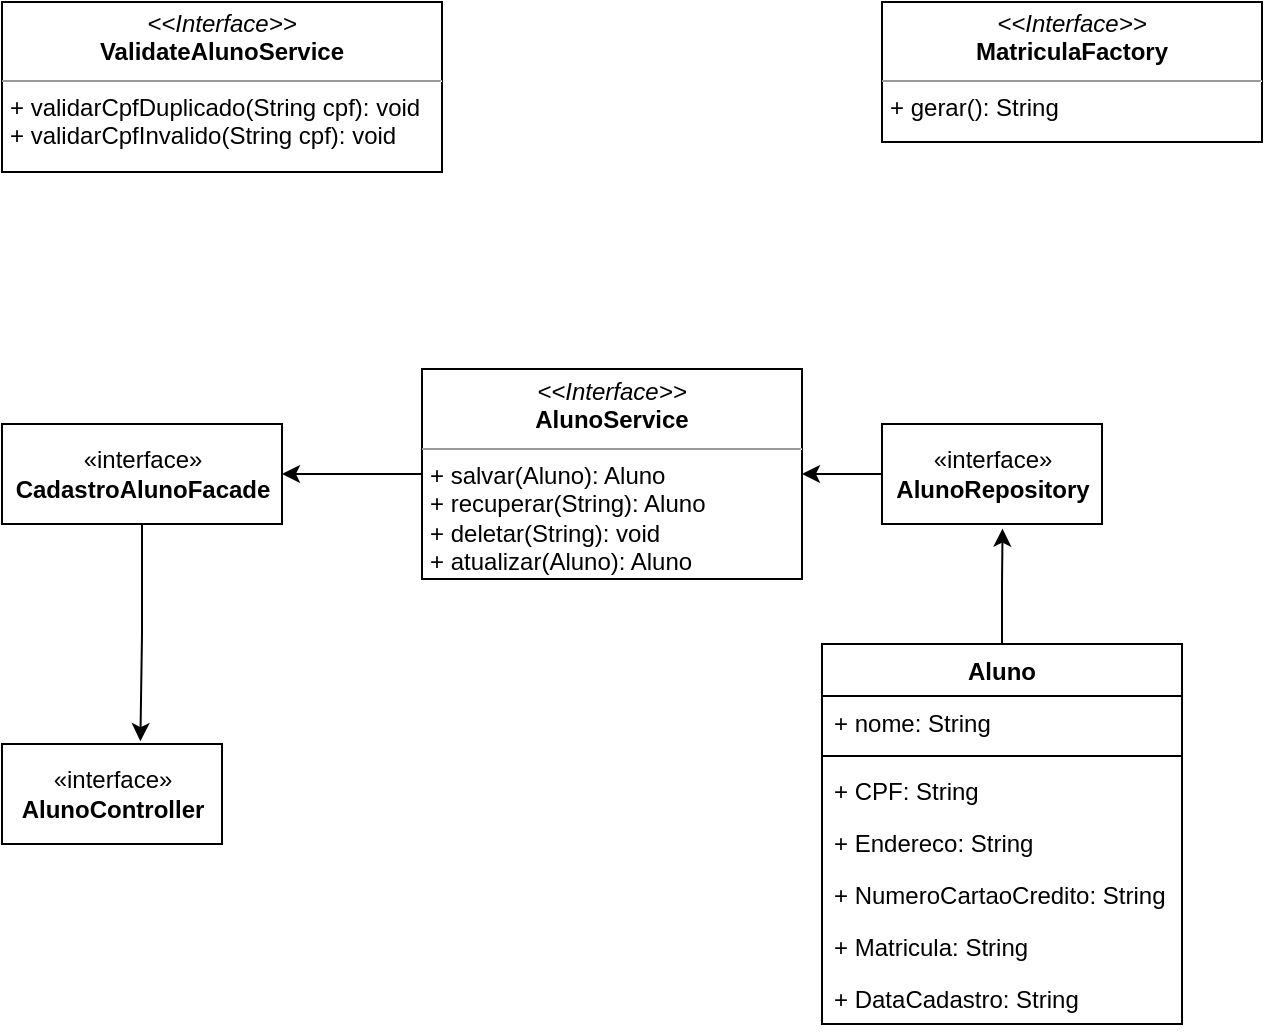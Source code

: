 <mxfile version="19.0.1" type="device"><diagram id="jg9NRs350FS6HMi_mfhT" name="Page-1"><mxGraphModel dx="1662" dy="794" grid="1" gridSize="10" guides="1" tooltips="1" connect="1" arrows="1" fold="1" page="1" pageScale="1" pageWidth="827" pageHeight="1169" math="0" shadow="0"><root><mxCell id="0"/><mxCell id="1" parent="0"/><mxCell id="a-rNwjty-kfadQrbtWe3-4" style="edgeStyle=orthogonalEdgeStyle;rounded=0;orthogonalLoop=1;jettySize=auto;html=1;entryX=0.548;entryY=1.046;entryDx=0;entryDy=0;entryPerimeter=0;" parent="1" source="dUHC6kRCLzXkplHPQ5gk-1" target="dUHC6kRCLzXkplHPQ5gk-15" edge="1"><mxGeometry relative="1" as="geometry"/></mxCell><mxCell id="dUHC6kRCLzXkplHPQ5gk-1" value="Aluno" style="swimlane;fontStyle=1;align=center;verticalAlign=top;childLayout=stackLayout;horizontal=1;startSize=26;horizontalStack=0;resizeParent=1;resizeParentMax=0;resizeLast=0;collapsible=1;marginBottom=0;" parent="1" vertex="1"><mxGeometry x="590" y="456" width="180" height="190" as="geometry"/></mxCell><mxCell id="dUHC6kRCLzXkplHPQ5gk-2" value="+ nome: String" style="text;strokeColor=none;fillColor=none;align=left;verticalAlign=top;spacingLeft=4;spacingRight=4;overflow=hidden;rotatable=0;points=[[0,0.5],[1,0.5]];portConstraint=eastwest;" parent="dUHC6kRCLzXkplHPQ5gk-1" vertex="1"><mxGeometry y="26" width="180" height="26" as="geometry"/></mxCell><mxCell id="dUHC6kRCLzXkplHPQ5gk-3" value="" style="line;strokeWidth=1;fillColor=none;align=left;verticalAlign=middle;spacingTop=-1;spacingLeft=3;spacingRight=3;rotatable=0;labelPosition=right;points=[];portConstraint=eastwest;" parent="dUHC6kRCLzXkplHPQ5gk-1" vertex="1"><mxGeometry y="52" width="180" height="8" as="geometry"/></mxCell><mxCell id="dUHC6kRCLzXkplHPQ5gk-5" value="+ CPF: String" style="text;strokeColor=none;fillColor=none;align=left;verticalAlign=top;spacingLeft=4;spacingRight=4;overflow=hidden;rotatable=0;points=[[0,0.5],[1,0.5]];portConstraint=eastwest;" parent="dUHC6kRCLzXkplHPQ5gk-1" vertex="1"><mxGeometry y="60" width="180" height="26" as="geometry"/></mxCell><mxCell id="dUHC6kRCLzXkplHPQ5gk-6" value="+ Endereco: String" style="text;strokeColor=none;fillColor=none;align=left;verticalAlign=top;spacingLeft=4;spacingRight=4;overflow=hidden;rotatable=0;points=[[0,0.5],[1,0.5]];portConstraint=eastwest;" parent="dUHC6kRCLzXkplHPQ5gk-1" vertex="1"><mxGeometry y="86" width="180" height="26" as="geometry"/></mxCell><mxCell id="dUHC6kRCLzXkplHPQ5gk-7" value="+ NumeroCartaoCredito: String" style="text;strokeColor=none;fillColor=none;align=left;verticalAlign=top;spacingLeft=4;spacingRight=4;overflow=hidden;rotatable=0;points=[[0,0.5],[1,0.5]];portConstraint=eastwest;" parent="dUHC6kRCLzXkplHPQ5gk-1" vertex="1"><mxGeometry y="112" width="180" height="26" as="geometry"/></mxCell><mxCell id="dUHC6kRCLzXkplHPQ5gk-8" value="+ Matricula: String" style="text;strokeColor=none;fillColor=none;align=left;verticalAlign=top;spacingLeft=4;spacingRight=4;overflow=hidden;rotatable=0;points=[[0,0.5],[1,0.5]];portConstraint=eastwest;" parent="dUHC6kRCLzXkplHPQ5gk-1" vertex="1"><mxGeometry y="138" width="180" height="26" as="geometry"/></mxCell><mxCell id="dUHC6kRCLzXkplHPQ5gk-9" value="+ DataCadastro: String" style="text;strokeColor=none;fillColor=none;align=left;verticalAlign=top;spacingLeft=4;spacingRight=4;overflow=hidden;rotatable=0;points=[[0,0.5],[1,0.5]];portConstraint=eastwest;" parent="dUHC6kRCLzXkplHPQ5gk-1" vertex="1"><mxGeometry y="164" width="180" height="26" as="geometry"/></mxCell><mxCell id="dUHC6kRCLzXkplHPQ5gk-18" style="edgeStyle=orthogonalEdgeStyle;rounded=0;orthogonalLoop=1;jettySize=auto;html=1;entryX=1;entryY=0.5;entryDx=0;entryDy=0;" parent="1" source="dUHC6kRCLzXkplHPQ5gk-15" target="a-rNwjty-kfadQrbtWe3-2" edge="1"><mxGeometry relative="1" as="geometry"><mxPoint x="540" y="371" as="targetPoint"/></mxGeometry></mxCell><mxCell id="dUHC6kRCLzXkplHPQ5gk-15" value="«interface»&lt;br&gt;&lt;b&gt;AlunoRepository&lt;/b&gt;" style="html=1;" parent="1" vertex="1"><mxGeometry x="620" y="346" width="110" height="50" as="geometry"/></mxCell><mxCell id="dUHC6kRCLzXkplHPQ5gk-24" style="edgeStyle=orthogonalEdgeStyle;rounded=0;orthogonalLoop=1;jettySize=auto;html=1;entryX=0.629;entryY=-0.028;entryDx=0;entryDy=0;entryPerimeter=0;" parent="1" source="dUHC6kRCLzXkplHPQ5gk-19" target="dUHC6kRCLzXkplHPQ5gk-23" edge="1"><mxGeometry relative="1" as="geometry"/></mxCell><mxCell id="dUHC6kRCLzXkplHPQ5gk-19" value="«interface»&lt;br&gt;&lt;b&gt;CadastroAlunoFacade&lt;/b&gt;" style="html=1;" parent="1" vertex="1"><mxGeometry x="180" y="346" width="140" height="50" as="geometry"/></mxCell><mxCell id="dUHC6kRCLzXkplHPQ5gk-23" value="«interface»&lt;br&gt;&lt;b&gt;AlunoController&lt;/b&gt;" style="html=1;" parent="1" vertex="1"><mxGeometry x="180" y="506" width="110" height="50" as="geometry"/></mxCell><mxCell id="a-rNwjty-kfadQrbtWe3-3" style="edgeStyle=orthogonalEdgeStyle;rounded=0;orthogonalLoop=1;jettySize=auto;html=1;entryX=1;entryY=0.5;entryDx=0;entryDy=0;" parent="1" source="a-rNwjty-kfadQrbtWe3-2" target="dUHC6kRCLzXkplHPQ5gk-19" edge="1"><mxGeometry relative="1" as="geometry"/></mxCell><mxCell id="a-rNwjty-kfadQrbtWe3-2" value="&lt;p style=&quot;margin:0px;margin-top:4px;text-align:center;&quot;&gt;&lt;i&gt;&amp;lt;&amp;lt;Interface&amp;gt;&amp;gt;&lt;/i&gt;&lt;br&gt;&lt;b&gt;AlunoService&lt;/b&gt;&lt;/p&gt;&lt;hr size=&quot;1&quot;&gt;&lt;p style=&quot;margin:0px;margin-left:4px;&quot;&gt;&lt;/p&gt;&lt;p style=&quot;margin:0px;margin-left:4px;&quot;&gt;+ salvar(Aluno): Aluno&lt;br&gt;+ recuperar(String): Aluno&lt;/p&gt;&lt;p style=&quot;margin:0px;margin-left:4px;&quot;&gt;+ deletar(String): void&lt;br&gt;&lt;/p&gt;&lt;p style=&quot;margin:0px;margin-left:4px;&quot;&gt;+ atualizar(Aluno): Aluno&lt;br&gt;&lt;/p&gt;" style="verticalAlign=top;align=left;overflow=fill;fontSize=12;fontFamily=Helvetica;html=1;" parent="1" vertex="1"><mxGeometry x="390" y="318.5" width="190" height="105" as="geometry"/></mxCell><mxCell id="L9ROuDN2j-H9KT95haW0-3" value="&lt;p style=&quot;margin:0px;margin-top:4px;text-align:center;&quot;&gt;&lt;i&gt;&amp;lt;&amp;lt;Interface&amp;gt;&amp;gt;&lt;/i&gt;&lt;br&gt;&lt;b&gt;MatriculaFactory&lt;/b&gt;&lt;/p&gt;&lt;hr size=&quot;1&quot;&gt;&lt;p style=&quot;margin:0px;margin-left:4px;&quot;&gt;+ gerar(): String&lt;br&gt;&lt;/p&gt;" style="verticalAlign=top;align=left;overflow=fill;fontSize=12;fontFamily=Helvetica;html=1;" parent="1" vertex="1"><mxGeometry x="620" y="135" width="190" height="70" as="geometry"/></mxCell><mxCell id="fn6AsvGkPfs2RZ_YpxC7-1" value="&lt;p style=&quot;margin:0px;margin-top:4px;text-align:center;&quot;&gt;&lt;i&gt;&amp;lt;&amp;lt;Interface&amp;gt;&amp;gt;&lt;/i&gt;&lt;br&gt;&lt;b&gt;ValidateAlunoService&lt;/b&gt;&lt;/p&gt;&lt;hr size=&quot;1&quot;&gt;&lt;p style=&quot;margin:0px;margin-left:4px;&quot;&gt;&lt;/p&gt;&lt;p style=&quot;margin:0px;margin-left:4px;&quot;&gt;+ validarCpfDuplicado(String cpf): void&lt;br&gt;+ validarCpfInvalido(String cpf): void&lt;/p&gt;" style="verticalAlign=top;align=left;overflow=fill;fontSize=12;fontFamily=Helvetica;html=1;" vertex="1" parent="1"><mxGeometry x="180" y="135" width="220" height="85" as="geometry"/></mxCell></root></mxGraphModel></diagram></mxfile>